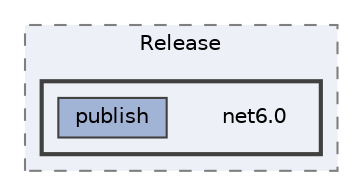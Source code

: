 digraph "BLAZAM/bin/Release/net6.0"
{
 // LATEX_PDF_SIZE
  bgcolor="transparent";
  edge [fontname=Helvetica,fontsize=10,labelfontname=Helvetica,labelfontsize=10];
  node [fontname=Helvetica,fontsize=10,shape=box,height=0.2,width=0.4];
  compound=true
  subgraph clusterdir_5a114cd808d3b9ba1ed60c77cbdaf585 {
    graph [ bgcolor="#edf0f7", pencolor="grey50", label="Release", fontname=Helvetica,fontsize=10 style="filled,dashed", URL="dir_5a114cd808d3b9ba1ed60c77cbdaf585.html",tooltip=""]
  subgraph clusterdir_f5e75731cc2dd15b66e37fde83946d4c {
    graph [ bgcolor="#edf0f7", pencolor="grey25", label="", fontname=Helvetica,fontsize=10 style="filled,bold", URL="dir_f5e75731cc2dd15b66e37fde83946d4c.html",tooltip=""]
    dir_f5e75731cc2dd15b66e37fde83946d4c [shape=plaintext, label="net6.0"];
  dir_4fb4f0170b15ff2a324b8637e2f155fb [label="publish", fillcolor="#a2b4d6", color="grey25", style="filled", URL="dir_4fb4f0170b15ff2a324b8637e2f155fb.html",tooltip=""];
  }
  }
}
